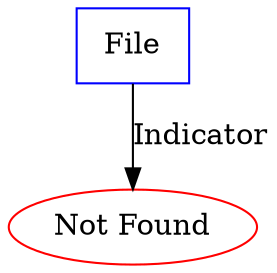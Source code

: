 digraph file_not_found {
  File [label="File" shape="rectangle" color="blue"]
  NotFound [label="Not Found" shape="ellipse" color="red"]
  File -> NotFound [label="Indicator"]
}
